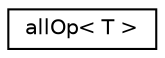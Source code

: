 digraph "Graphical Class Hierarchy"
{
 // LATEX_PDF_SIZE
  edge [fontname="Helvetica",fontsize="10",labelfontname="Helvetica",labelfontsize="10"];
  node [fontname="Helvetica",fontsize="10",shape=record];
  rankdir="LR";
  Node0 [label="allOp\< T \>",height=0.2,width=0.4,color="black", fillcolor="white", style="filled",URL="$structpFlow_1_1allOp.html",tooltip=" "];
}
